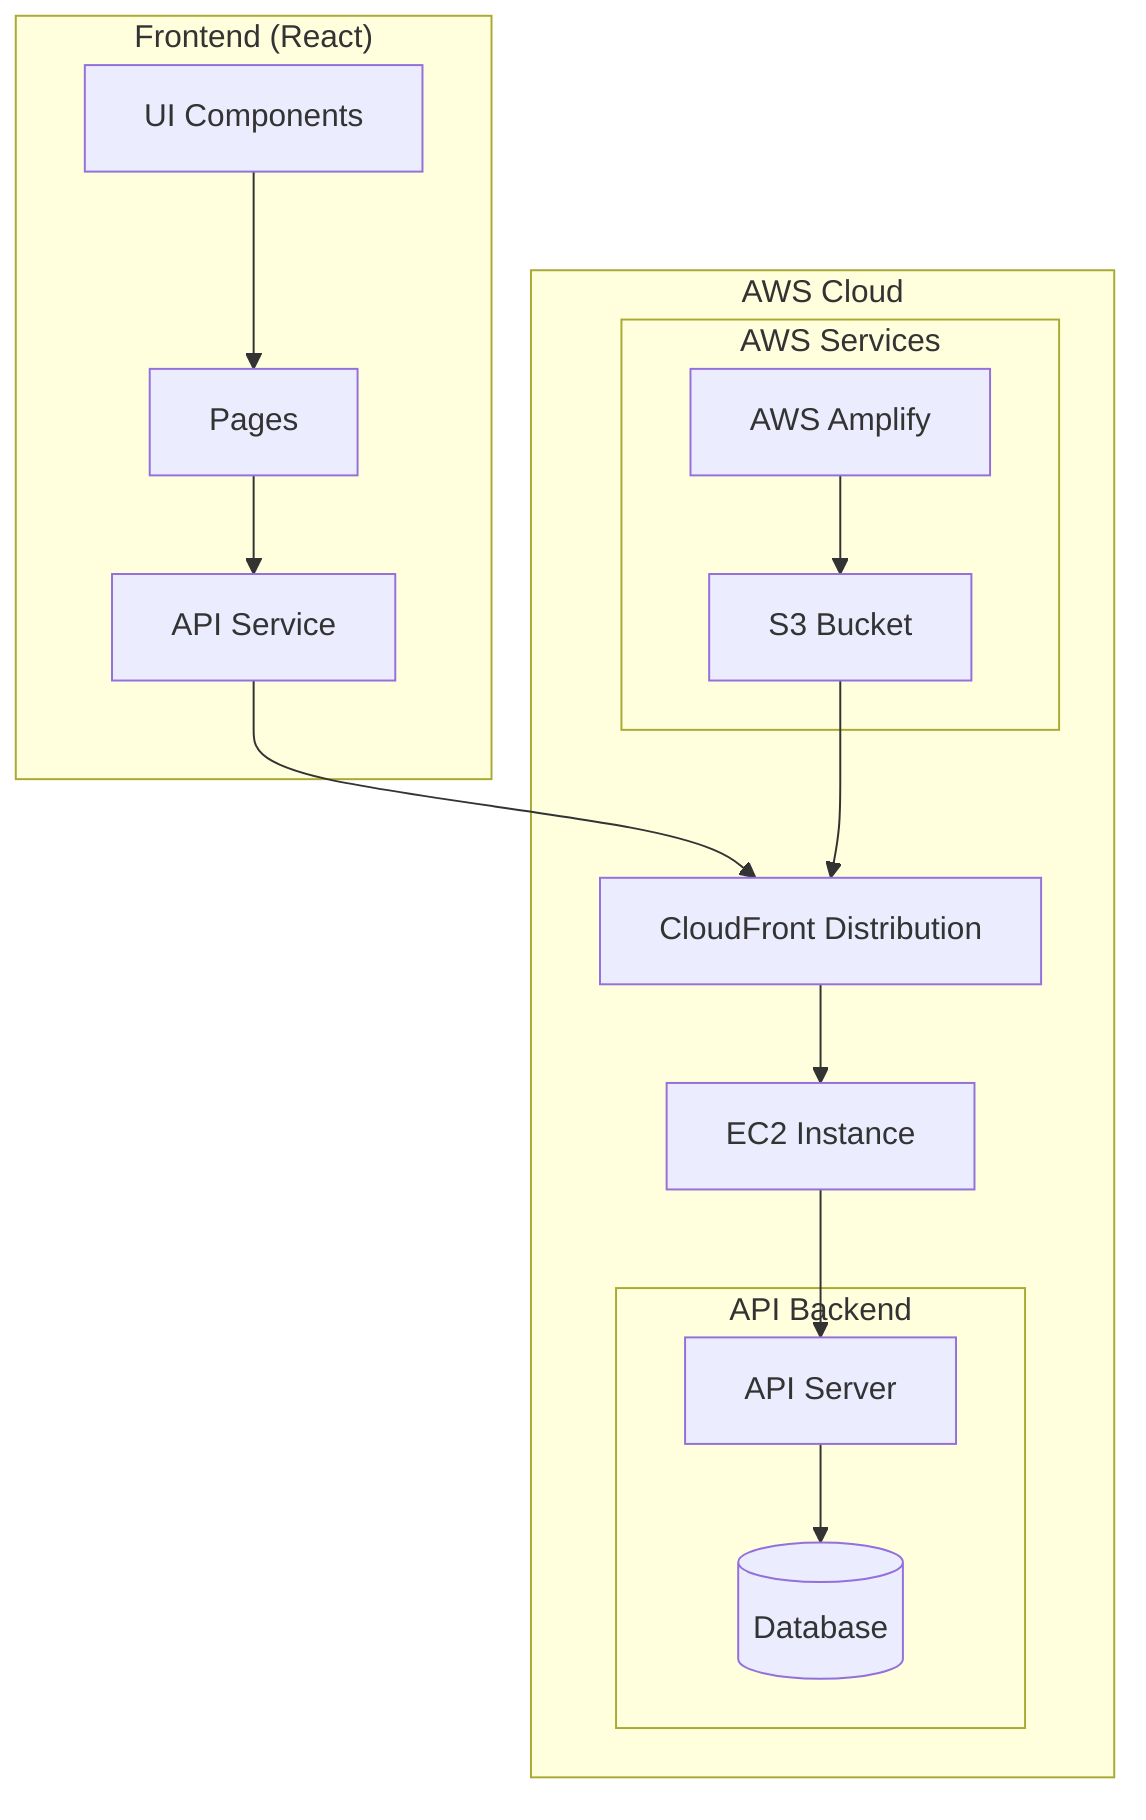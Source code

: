 flowchart TB
    subgraph "Frontend (React)"
        UI[UI Components]
        Pages[Pages]
        APIService[API Service]
    end
    
    subgraph "AWS Cloud"
        CloudFront[CloudFront Distribution]
        EC2[EC2 Instance]
        subgraph "API Backend"
            APIServer[API Server]
            DB[(Database)]
        end
        subgraph "AWS Services"
            Amplify[AWS Amplify]
            S3[S3 Bucket]
        end
    end
    
    UI --> Pages
    Pages --> APIService
    APIService --> CloudFront
    CloudFront --> EC2
    EC2 --> APIServer
    APIServer --> DB
    Amplify --> S3
    S3 --> CloudFront
